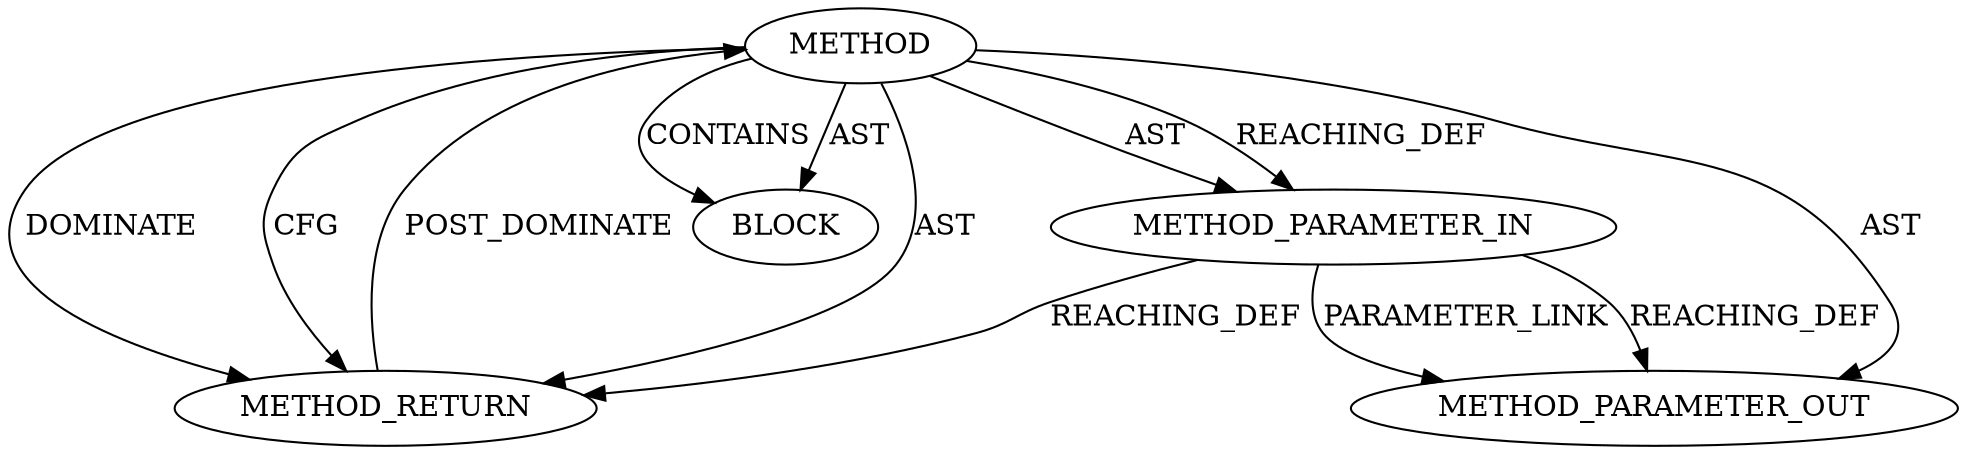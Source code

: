 digraph {
  21900 [label=METHOD_PARAMETER_OUT ORDER=1 CODE="p1" IS_VARIADIC=false TYPE_FULL_NAME="ANY" EVALUATION_STRATEGY="BY_VALUE" INDEX=1 NAME="p1"]
  19730 [label=BLOCK ORDER=1 ARGUMENT_INDEX=1 CODE="<empty>" TYPE_FULL_NAME="ANY"]
  19731 [label=METHOD_RETURN ORDER=2 CODE="RET" TYPE_FULL_NAME="ANY" EVALUATION_STRATEGY="BY_VALUE"]
  19728 [label=METHOD AST_PARENT_TYPE="NAMESPACE_BLOCK" AST_PARENT_FULL_NAME="<global>" ORDER=0 CODE="<empty>" FULL_NAME="sk_page_frag" IS_EXTERNAL=true FILENAME="<empty>" SIGNATURE="" NAME="sk_page_frag"]
  19729 [label=METHOD_PARAMETER_IN ORDER=1 CODE="p1" IS_VARIADIC=false TYPE_FULL_NAME="ANY" EVALUATION_STRATEGY="BY_VALUE" INDEX=1 NAME="p1"]
  19728 -> 19729 [label=AST ]
  19729 -> 21900 [label=PARAMETER_LINK ]
  19729 -> 19731 [label=REACHING_DEF VARIABLE="p1"]
  19728 -> 19729 [label=REACHING_DEF VARIABLE=""]
  19728 -> 19731 [label=DOMINATE ]
  19728 -> 19731 [label=CFG ]
  19728 -> 21900 [label=AST ]
  19728 -> 19730 [label=AST ]
  19728 -> 19731 [label=AST ]
  19729 -> 21900 [label=REACHING_DEF VARIABLE="p1"]
  19728 -> 19730 [label=CONTAINS ]
  19731 -> 19728 [label=POST_DOMINATE ]
}
